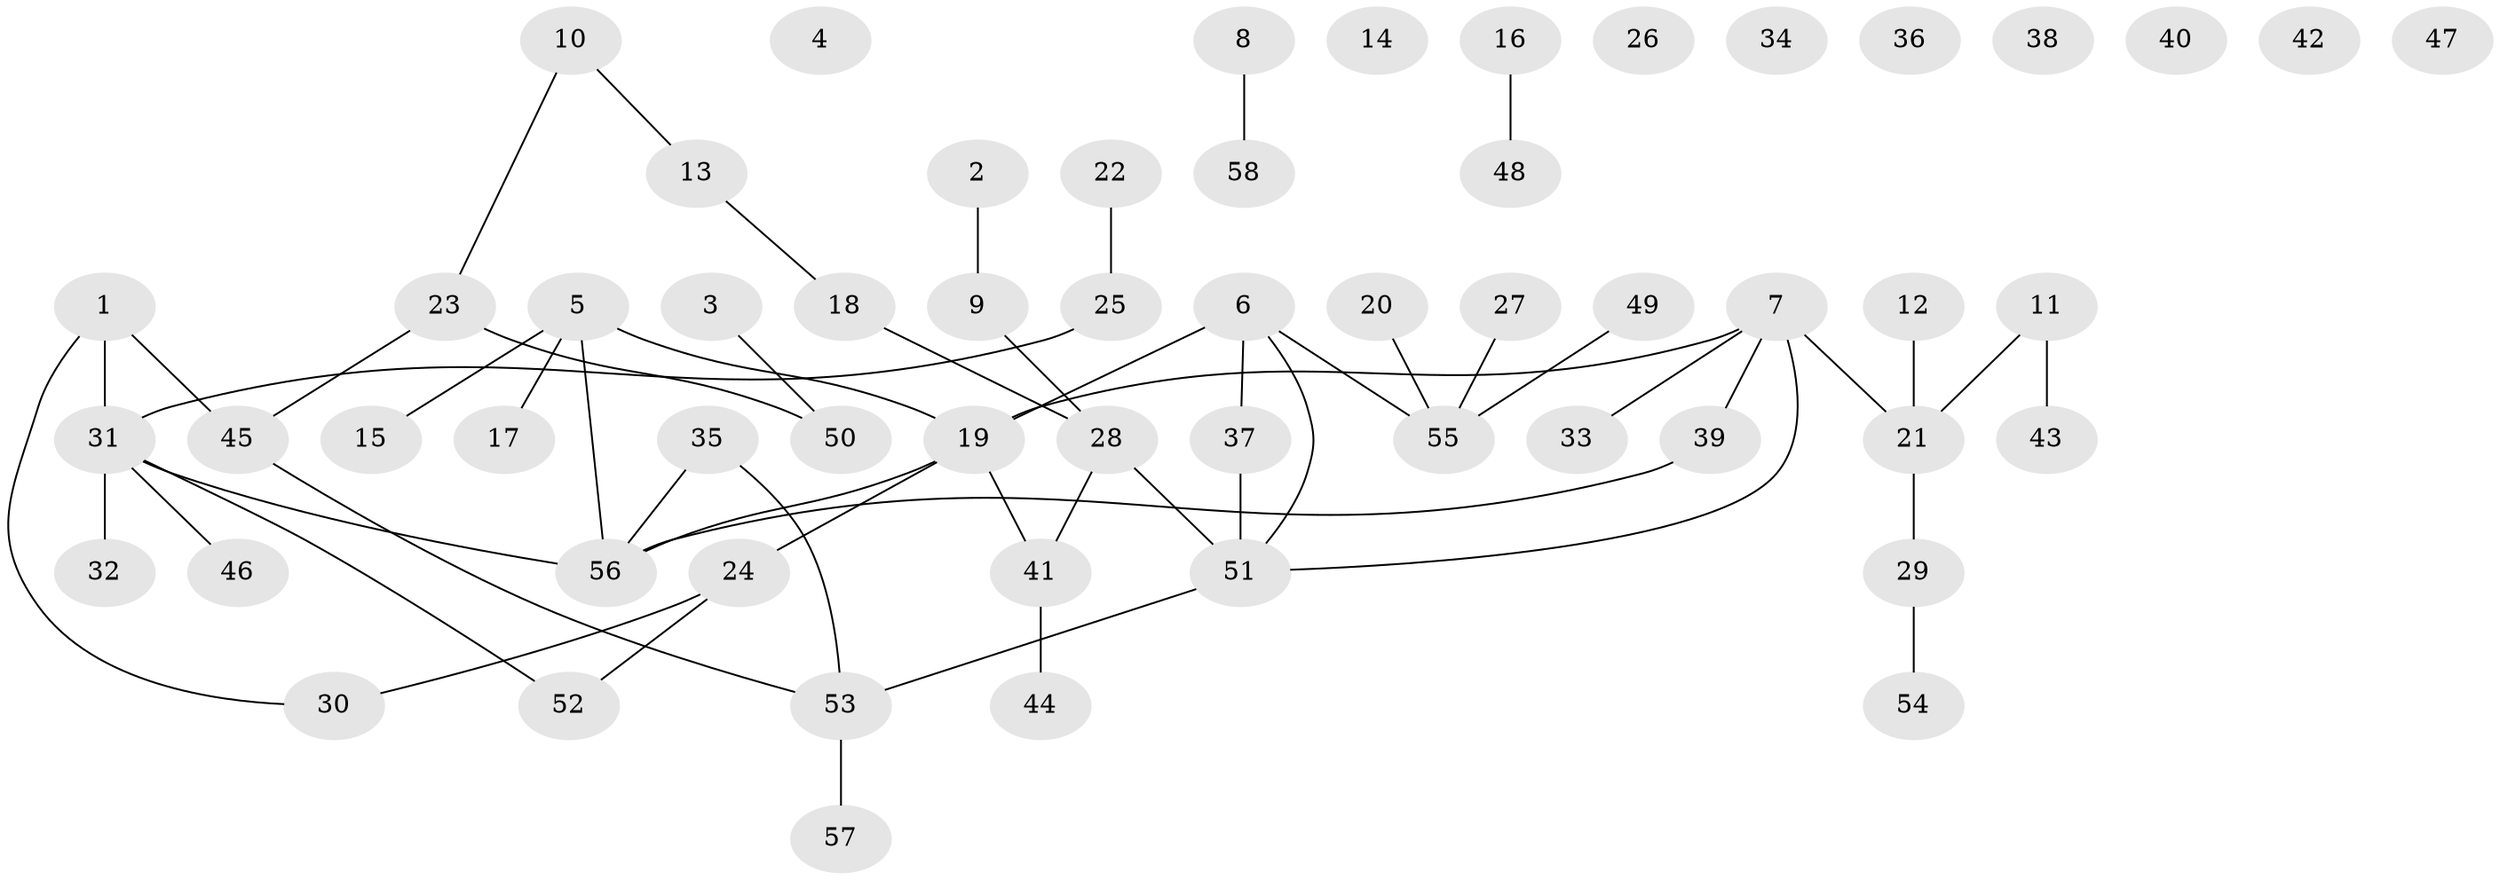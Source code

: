 // coarse degree distribution, {4: 0.1, 8: 0.025, 1: 0.275, 0: 0.275, 6: 0.025, 2: 0.175, 5: 0.05, 3: 0.075}
// Generated by graph-tools (version 1.1) at 2025/16/03/04/25 18:16:26]
// undirected, 58 vertices, 56 edges
graph export_dot {
graph [start="1"]
  node [color=gray90,style=filled];
  1;
  2;
  3;
  4;
  5;
  6;
  7;
  8;
  9;
  10;
  11;
  12;
  13;
  14;
  15;
  16;
  17;
  18;
  19;
  20;
  21;
  22;
  23;
  24;
  25;
  26;
  27;
  28;
  29;
  30;
  31;
  32;
  33;
  34;
  35;
  36;
  37;
  38;
  39;
  40;
  41;
  42;
  43;
  44;
  45;
  46;
  47;
  48;
  49;
  50;
  51;
  52;
  53;
  54;
  55;
  56;
  57;
  58;
  1 -- 30;
  1 -- 31;
  1 -- 45;
  2 -- 9;
  3 -- 50;
  5 -- 15;
  5 -- 17;
  5 -- 19;
  5 -- 56;
  6 -- 19;
  6 -- 37;
  6 -- 51;
  6 -- 55;
  7 -- 19;
  7 -- 21;
  7 -- 33;
  7 -- 39;
  7 -- 51;
  8 -- 58;
  9 -- 28;
  10 -- 13;
  10 -- 23;
  11 -- 21;
  11 -- 43;
  12 -- 21;
  13 -- 18;
  16 -- 48;
  18 -- 28;
  19 -- 24;
  19 -- 41;
  19 -- 56;
  20 -- 55;
  21 -- 29;
  22 -- 25;
  23 -- 45;
  23 -- 50;
  24 -- 30;
  24 -- 52;
  25 -- 31;
  27 -- 55;
  28 -- 41;
  28 -- 51;
  29 -- 54;
  31 -- 32;
  31 -- 46;
  31 -- 52;
  31 -- 56;
  35 -- 53;
  35 -- 56;
  37 -- 51;
  39 -- 56;
  41 -- 44;
  45 -- 53;
  49 -- 55;
  51 -- 53;
  53 -- 57;
}
